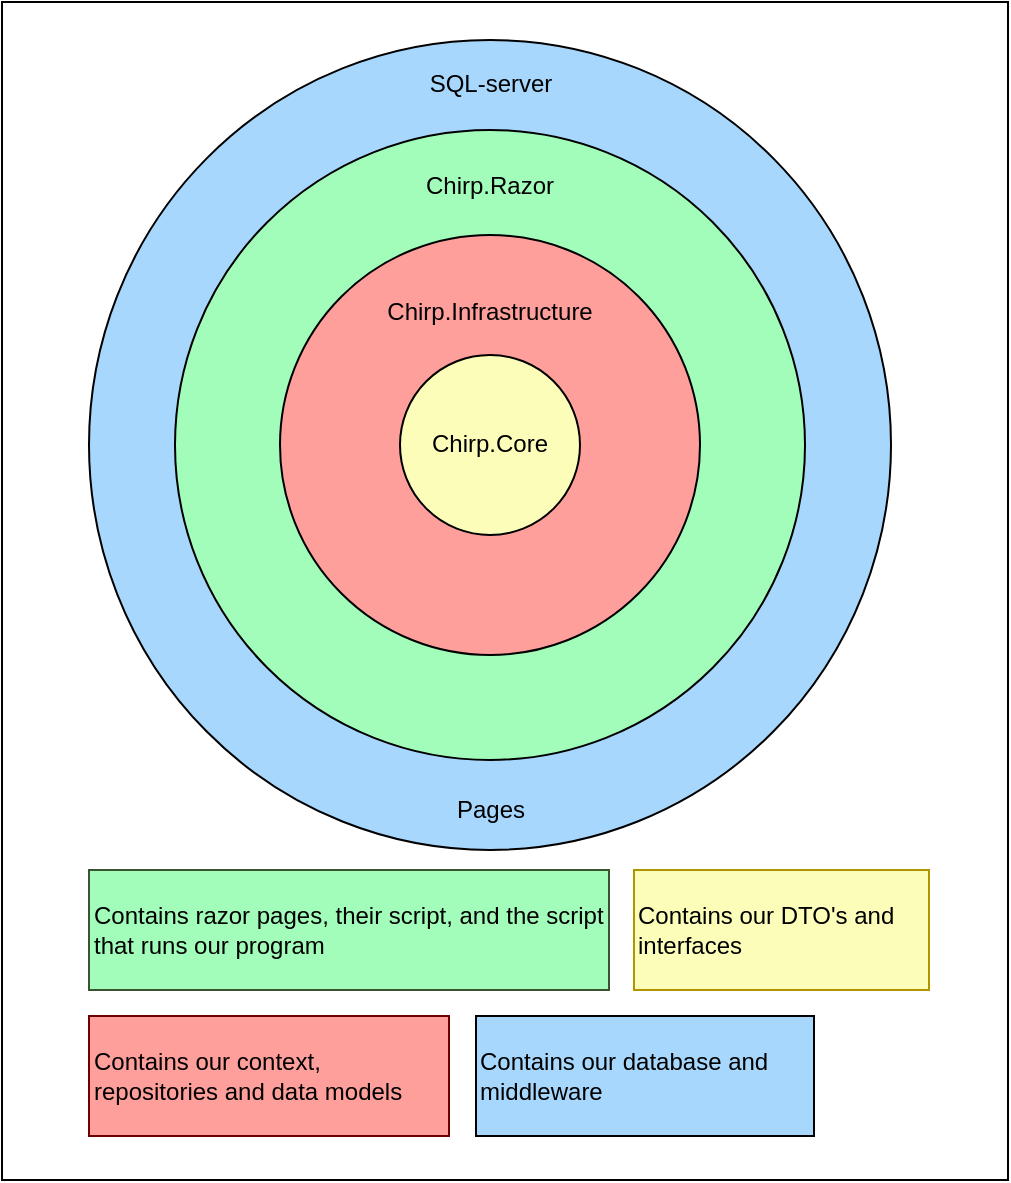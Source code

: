 <mxfile>
    <diagram id="BJenyY6yj-jro_CbNjga" name="Page-1">
        <mxGraphModel dx="748" dy="571" grid="0" gridSize="10" guides="1" tooltips="1" connect="1" arrows="1" fold="1" page="1" pageScale="1" pageWidth="850" pageHeight="1100" background="#ffffff" math="0" shadow="0">
            <root>
                <mxCell id="0"/>
                <mxCell id="1" parent="0"/>
                <mxCell id="235" value="" style="rounded=0;whiteSpace=wrap;html=1;fillColor=none;" vertex="1" parent="1">
                    <mxGeometry x="219" y="211" width="503" height="589" as="geometry"/>
                </mxCell>
                <mxCell id="231" value="" style="ellipse;whiteSpace=wrap;html=1;labelBackgroundColor=none;strokeColor=#000000;strokeWidth=1;fontColor=#000000;fillColor=#A7D7FD;" parent="1" vertex="1">
                    <mxGeometry x="262.5" y="230" width="401" height="404.97" as="geometry"/>
                </mxCell>
                <mxCell id="5" value="" style="ellipse;whiteSpace=wrap;html=1;aspect=fixed;fillColor=#A2FDBA;fontColor=#ffffff;strokeColor=#000000;" parent="1" vertex="1">
                    <mxGeometry x="305.5" y="274.98" width="315" height="315" as="geometry"/>
                </mxCell>
                <mxCell id="3" value="" style="ellipse;whiteSpace=wrap;html=1;aspect=fixed;fillColor=#FE9F9B;fontColor=#ffffff;strokeColor=#000000;strokeWidth=1;" parent="1" vertex="1">
                    <mxGeometry x="358" y="327.48" width="210" height="210" as="geometry"/>
                </mxCell>
                <mxCell id="2" value="Chirp.Core" style="ellipse;whiteSpace=wrap;html=1;aspect=fixed;fillColor=#FCFDB9;fontColor=#000000;strokeColor=#000000;strokeWidth=1;" parent="1" vertex="1">
                    <mxGeometry x="418" y="387.48" width="90" height="90" as="geometry"/>
                </mxCell>
                <mxCell id="4" value="&lt;font color=&quot;#000000&quot;&gt;Chirp.Infrastructure&lt;/font&gt;" style="text;html=1;strokeColor=none;fillColor=none;align=center;verticalAlign=middle;whiteSpace=wrap;rounded=0;" parent="1" vertex="1">
                    <mxGeometry x="433" y="351.48" width="60" height="30" as="geometry"/>
                </mxCell>
                <mxCell id="6" value="&lt;font color=&quot;#000000&quot;&gt;Chirp.Razor&lt;/font&gt;" style="text;html=1;strokeColor=none;fillColor=none;align=center;verticalAlign=middle;whiteSpace=wrap;rounded=0;" parent="1" vertex="1">
                    <mxGeometry x="433" y="288" width="60" height="30" as="geometry"/>
                </mxCell>
                <mxCell id="10" value="&lt;font color=&quot;#000000&quot;&gt;Contains razor pages, their script, and the script that runs our program&lt;/font&gt;" style="rounded=0;whiteSpace=wrap;html=1;fillColor=#A2FDBA;fontColor=#ffffff;strokeColor=#3A5431;align=left;" parent="1" vertex="1">
                    <mxGeometry x="262.5" y="645" width="260" height="60" as="geometry"/>
                </mxCell>
                <mxCell id="13" value="&lt;font color=&quot;#000000&quot;&gt;Contains our context, repositories and data models&lt;/font&gt;" style="rounded=0;whiteSpace=wrap;html=1;fillColor=#FE9F9B;fontColor=#ffffff;strokeColor=#6F0000;align=left;" parent="1" vertex="1">
                    <mxGeometry x="262.5" y="718" width="180" height="60" as="geometry"/>
                </mxCell>
                <mxCell id="16" value="Contains our DTO's and interfaces" style="rounded=0;whiteSpace=wrap;html=1;fillColor=#FCFDB9;fontColor=#000000;strokeColor=#B09500;align=left;" parent="1" vertex="1">
                    <mxGeometry x="535" y="645" width="147.5" height="60" as="geometry"/>
                </mxCell>
                <mxCell id="230" value="&lt;font color=&quot;#000000&quot;&gt;Pages&lt;/font&gt;" style="html=1;labelBackgroundColor=none;fontColor=#FFFFFF;fillColor=none;strokeColor=none;" parent="1" vertex="1">
                    <mxGeometry x="441.5" y="604" width="43" height="22" as="geometry"/>
                </mxCell>
                <mxCell id="232" value="Contains our database and middleware" style="rounded=0;whiteSpace=wrap;html=1;labelBackgroundColor=none;strokeColor=#000000;strokeWidth=1;fontColor=#000000;fillColor=#A7D7FD;align=left;" parent="1" vertex="1">
                    <mxGeometry x="456" y="718" width="169" height="60" as="geometry"/>
                </mxCell>
                <mxCell id="234" value="SQL-server" style="text;html=1;align=center;verticalAlign=middle;resizable=0;points=[];autosize=1;strokeColor=none;fillColor=none;fontColor=#000000;" parent="1" vertex="1">
                    <mxGeometry x="423.5" y="239" width="79" height="26" as="geometry"/>
                </mxCell>
            </root>
        </mxGraphModel>
    </diagram>
</mxfile>